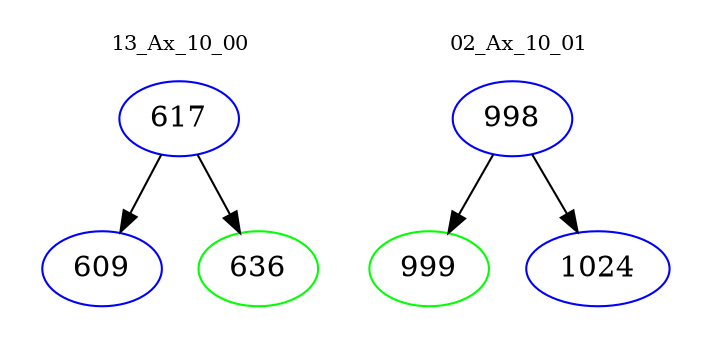 digraph{
subgraph cluster_0 {
color = white
label = "13_Ax_10_00";
fontsize=10;
T0_617 [label="617", color="blue"]
T0_617 -> T0_609 [color="black"]
T0_609 [label="609", color="blue"]
T0_617 -> T0_636 [color="black"]
T0_636 [label="636", color="green"]
}
subgraph cluster_1 {
color = white
label = "02_Ax_10_01";
fontsize=10;
T1_998 [label="998", color="blue"]
T1_998 -> T1_999 [color="black"]
T1_999 [label="999", color="green"]
T1_998 -> T1_1024 [color="black"]
T1_1024 [label="1024", color="blue"]
}
}
